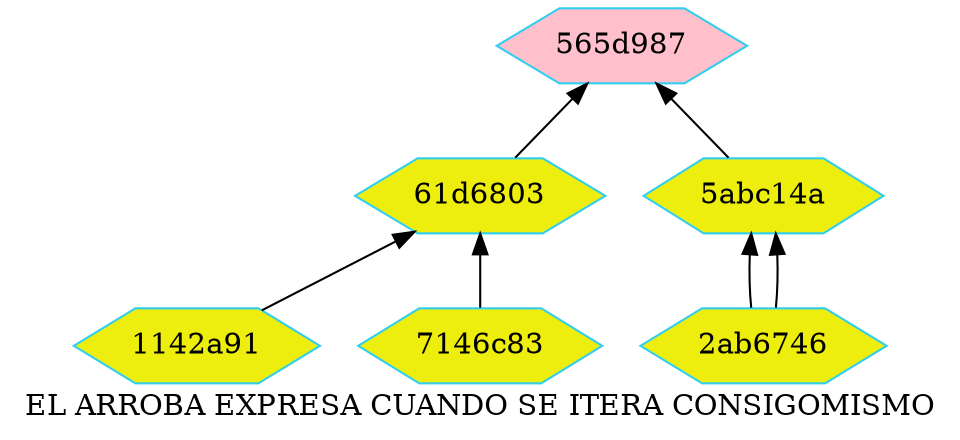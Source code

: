 digraph G
{label="EL ARROBA EXPRESA CUANDO SE ITERA CONSIGOMISMO"
        node[shape = hexagon]
        node[style = filled]
        node[fillcolor = "#EEEEE"]
        node[color = "#EEEEE"]
        node[color = "#31CEF0"]
        rankdir=BT;

"1142a91" -> "61d6803"
"7146c83" -> "61d6803"
"2ab6746" -> "5abc14a"
"2ab6746" -> "5abc14a"
"61d6803" -> "565d987"
"5abc14a" -> "565d987"
"565d987"[fillcolor="pink"] 
}